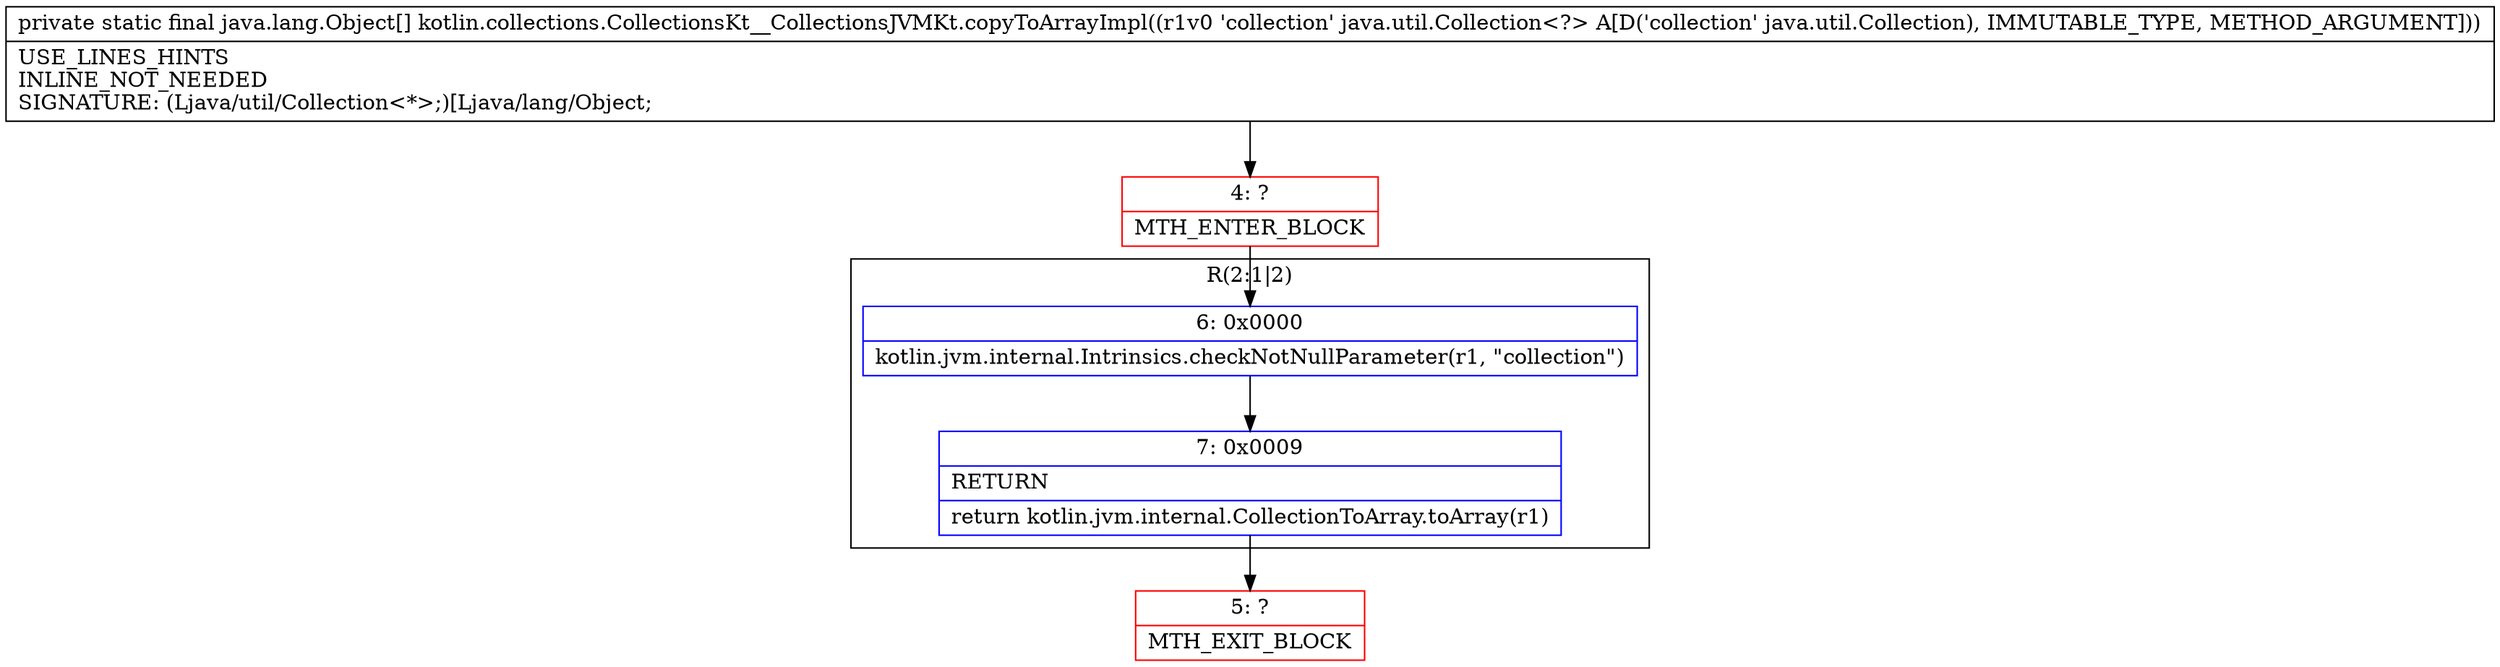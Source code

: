 digraph "CFG forkotlin.collections.CollectionsKt__CollectionsJVMKt.copyToArrayImpl(Ljava\/util\/Collection;)[Ljava\/lang\/Object;" {
subgraph cluster_Region_1139581793 {
label = "R(2:1|2)";
node [shape=record,color=blue];
Node_6 [shape=record,label="{6\:\ 0x0000|kotlin.jvm.internal.Intrinsics.checkNotNullParameter(r1, \"collection\")\l}"];
Node_7 [shape=record,label="{7\:\ 0x0009|RETURN\l|return kotlin.jvm.internal.CollectionToArray.toArray(r1)\l}"];
}
Node_4 [shape=record,color=red,label="{4\:\ ?|MTH_ENTER_BLOCK\l}"];
Node_5 [shape=record,color=red,label="{5\:\ ?|MTH_EXIT_BLOCK\l}"];
MethodNode[shape=record,label="{private static final java.lang.Object[] kotlin.collections.CollectionsKt__CollectionsJVMKt.copyToArrayImpl((r1v0 'collection' java.util.Collection\<?\> A[D('collection' java.util.Collection), IMMUTABLE_TYPE, METHOD_ARGUMENT]))  | USE_LINES_HINTS\lINLINE_NOT_NEEDED\lSIGNATURE: (Ljava\/util\/Collection\<*\>;)[Ljava\/lang\/Object;\l}"];
MethodNode -> Node_4;Node_6 -> Node_7;
Node_7 -> Node_5;
Node_4 -> Node_6;
}

